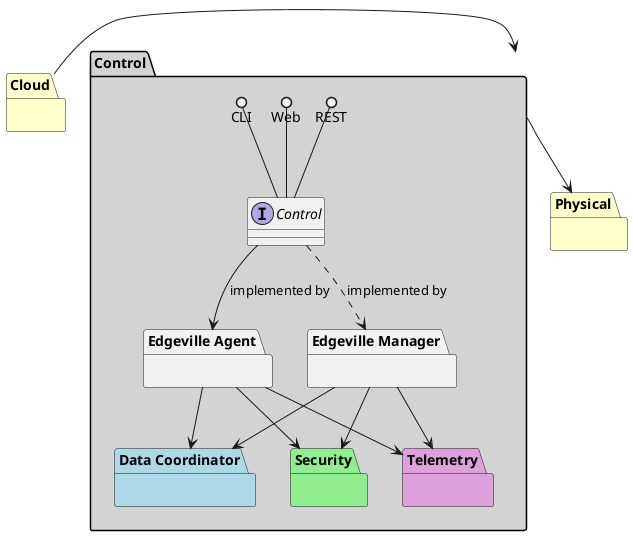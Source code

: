 @startuml

package "Cloud" #ffffcc {

}

package "Physical" #ffffcc {

}

package "Control" as C #lightgray {
    interface "Control"
    package "Edgeville Agent" as EA { }
    package "Edgeville Manager" as EM { }
    package "Data Coordinator" as DC #lightblue { }
    package "Security" as S  #lightgreen {

    }
    package "Telemetry" as T #plum {
    }

    EM --> S
    EA --> S
    EM --> DC
    EA --> DC
    EM --> T
    EA --> T

    CLI ()-- "Control"
    REST ()-- "Control"
    Web ()-- "Control"
    "Control" --> EA : implemented by
    "Control" ..> EM : implemented by
}

Cloud -> C

C --> Physical

@enduml
